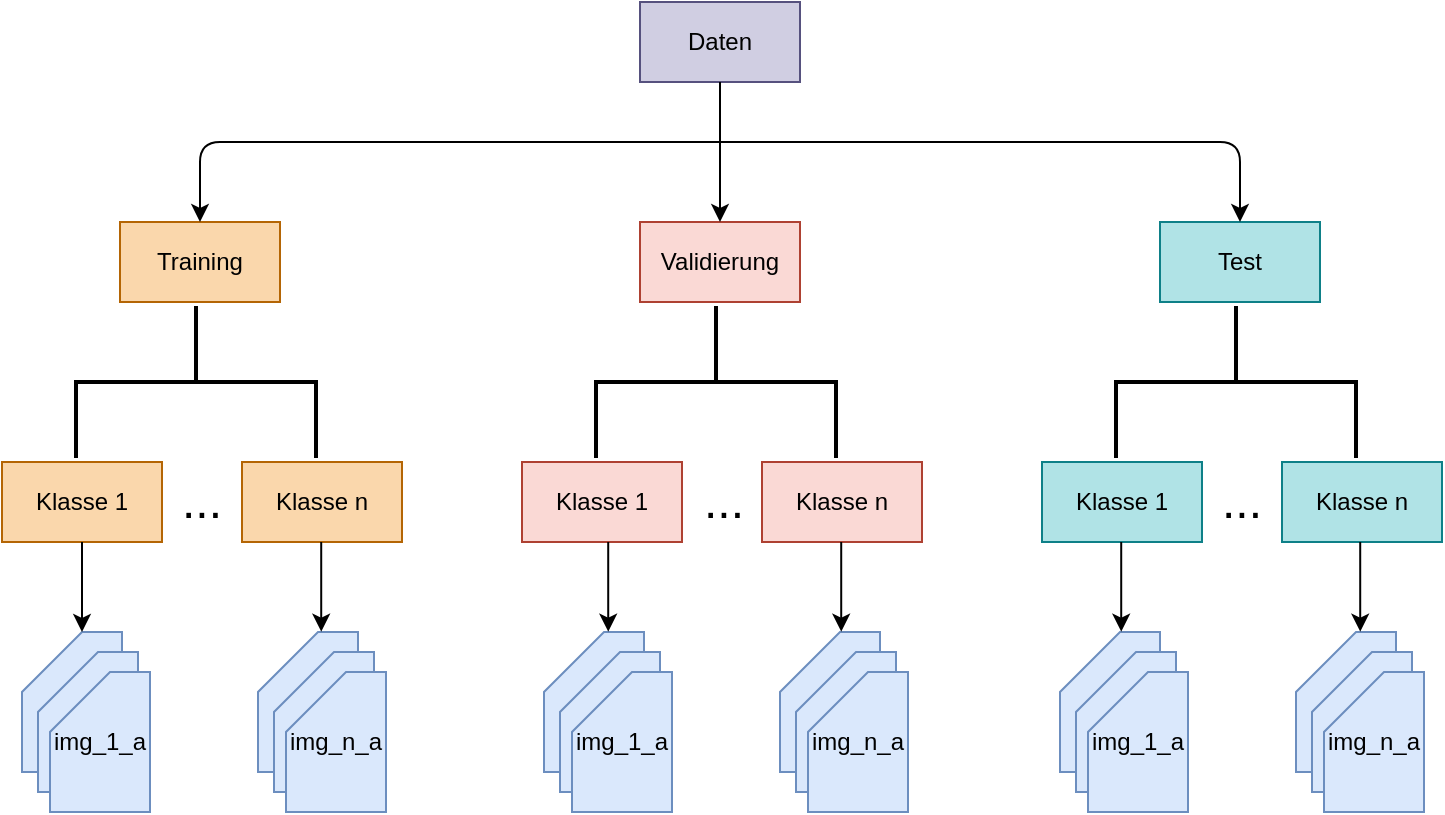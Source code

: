 <mxfile version="10.6.8" type="device"><diagram id="p5ZB-do-Ggq3akwPE18R" name="Page-1"><mxGraphModel dx="984" dy="508" grid="1" gridSize="10" guides="1" tooltips="1" connect="1" arrows="1" fold="1" page="1" pageScale="1" pageWidth="827" pageHeight="1169" math="0" shadow="0"><root><mxCell id="0"/><mxCell id="1" parent="0"/><mxCell id="XMgv6AVykWTxPRxxeg2G-46" value="Klasse 1" style="rounded=0;whiteSpace=wrap;html=1;fillColor=#fad7ac;strokeColor=#b46504;" vertex="1" parent="1"><mxGeometry x="39" y="240" width="80" height="40" as="geometry"/></mxCell><mxCell id="XMgv6AVykWTxPRxxeg2G-47" value="Klasse n" style="rounded=0;whiteSpace=wrap;html=1;fillColor=#fad7ac;strokeColor=#b46504;" vertex="1" parent="1"><mxGeometry x="159" y="240" width="80" height="40" as="geometry"/></mxCell><mxCell id="XMgv6AVykWTxPRxxeg2G-48" value="Training" style="rounded=0;whiteSpace=wrap;html=1;fillColor=#fad7ac;strokeColor=#b46504;" vertex="1" parent="1"><mxGeometry x="98" y="120" width="80" height="40" as="geometry"/></mxCell><mxCell id="XMgv6AVykWTxPRxxeg2G-49" value="" style="strokeWidth=2;html=1;shape=mxgraph.flowchart.annotation_2;align=left;pointerEvents=1;rotation=90;" vertex="1" parent="1"><mxGeometry x="98" y="140" width="76" height="120" as="geometry"/></mxCell><mxCell id="XMgv6AVykWTxPRxxeg2G-50" value="&lt;span&gt;Klasse 1&lt;/span&gt;" style="rounded=0;whiteSpace=wrap;html=1;fillColor=#fad9d5;strokeColor=#ae4132;" vertex="1" parent="1"><mxGeometry x="299" y="240" width="80" height="40" as="geometry"/></mxCell><mxCell id="XMgv6AVykWTxPRxxeg2G-51" value="&lt;span&gt;Klasse n&lt;/span&gt;" style="rounded=0;whiteSpace=wrap;html=1;fillColor=#fad9d5;strokeColor=#ae4132;" vertex="1" parent="1"><mxGeometry x="419" y="240" width="80" height="40" as="geometry"/></mxCell><mxCell id="XMgv6AVykWTxPRxxeg2G-52" value="Validierung" style="rounded=0;whiteSpace=wrap;html=1;fillColor=#fad9d5;strokeColor=#ae4132;" vertex="1" parent="1"><mxGeometry x="358" y="120" width="80" height="40" as="geometry"/></mxCell><mxCell id="XMgv6AVykWTxPRxxeg2G-53" value="" style="strokeWidth=2;html=1;shape=mxgraph.flowchart.annotation_2;align=left;pointerEvents=1;rotation=90;" vertex="1" parent="1"><mxGeometry x="358" y="140" width="76" height="120" as="geometry"/></mxCell><mxCell id="XMgv6AVykWTxPRxxeg2G-54" value="&lt;span&gt;Klasse 1&lt;/span&gt;" style="rounded=0;whiteSpace=wrap;html=1;fillColor=#b0e3e6;strokeColor=#0e8088;" vertex="1" parent="1"><mxGeometry x="559" y="240" width="80" height="40" as="geometry"/></mxCell><mxCell id="XMgv6AVykWTxPRxxeg2G-55" value="&lt;span&gt;Klasse n&lt;/span&gt;" style="rounded=0;whiteSpace=wrap;html=1;fillColor=#b0e3e6;strokeColor=#0e8088;" vertex="1" parent="1"><mxGeometry x="679" y="240" width="80" height="40" as="geometry"/></mxCell><mxCell id="XMgv6AVykWTxPRxxeg2G-56" value="Test" style="rounded=0;whiteSpace=wrap;html=1;fillColor=#b0e3e6;strokeColor=#0e8088;" vertex="1" parent="1"><mxGeometry x="618" y="120" width="80" height="40" as="geometry"/></mxCell><mxCell id="XMgv6AVykWTxPRxxeg2G-57" value="" style="strokeWidth=2;html=1;shape=mxgraph.flowchart.annotation_2;align=left;pointerEvents=1;rotation=90;" vertex="1" parent="1"><mxGeometry x="618" y="140" width="76" height="120" as="geometry"/></mxCell><mxCell id="XMgv6AVykWTxPRxxeg2G-58" value="Daten" style="rounded=0;whiteSpace=wrap;html=1;fillColor=#d0cee2;strokeColor=#56517e;" vertex="1" parent="1"><mxGeometry x="358" y="10" width="80" height="40" as="geometry"/></mxCell><mxCell id="XMgv6AVykWTxPRxxeg2G-59" value="" style="endArrow=classic;html=1;exitX=0.5;exitY=1;exitDx=0;exitDy=0;entryX=0.5;entryY=0;entryDx=0;entryDy=0;" edge="1" parent="1" source="XMgv6AVykWTxPRxxeg2G-58" target="XMgv6AVykWTxPRxxeg2G-52"><mxGeometry width="50" height="50" relative="1" as="geometry"><mxPoint x="260" y="80" as="sourcePoint"/><mxPoint x="260" y="160" as="targetPoint"/></mxGeometry></mxCell><mxCell id="XMgv6AVykWTxPRxxeg2G-60" value="" style="endArrow=classic;html=1;entryX=0.5;entryY=0;entryDx=0;entryDy=0;" edge="1" parent="1" target="XMgv6AVykWTxPRxxeg2G-48"><mxGeometry width="50" height="50" relative="1" as="geometry"><mxPoint x="400" y="80" as="sourcePoint"/><mxPoint x="140" y="80" as="targetPoint"/><Array as="points"><mxPoint x="138" y="80"/></Array></mxGeometry></mxCell><mxCell id="XMgv6AVykWTxPRxxeg2G-61" value="" style="endArrow=classic;html=1;entryX=0.5;entryY=0;entryDx=0;entryDy=0;" edge="1" parent="1" target="XMgv6AVykWTxPRxxeg2G-56"><mxGeometry width="50" height="50" relative="1" as="geometry"><mxPoint x="400" y="80" as="sourcePoint"/><mxPoint x="90" y="300" as="targetPoint"/><Array as="points"><mxPoint x="658" y="80"/></Array></mxGeometry></mxCell><mxCell id="XMgv6AVykWTxPRxxeg2G-62" value="&lt;font style=&quot;font-size: 24px&quot;&gt;...&lt;/font&gt;" style="text;html=1;strokeColor=none;fillColor=none;align=center;verticalAlign=middle;whiteSpace=wrap;rounded=0;" vertex="1" parent="1"><mxGeometry x="119" y="250" width="40" height="20" as="geometry"/></mxCell><mxCell id="XMgv6AVykWTxPRxxeg2G-63" value="&lt;font style=&quot;font-size: 24px&quot;&gt;...&lt;/font&gt;" style="text;html=1;strokeColor=none;fillColor=none;align=center;verticalAlign=middle;whiteSpace=wrap;rounded=0;" vertex="1" parent="1"><mxGeometry x="380" y="250" width="40" height="20" as="geometry"/></mxCell><mxCell id="XMgv6AVykWTxPRxxeg2G-64" value="&lt;font style=&quot;font-size: 24px&quot;&gt;...&lt;/font&gt;" style="text;html=1;strokeColor=none;fillColor=none;align=center;verticalAlign=middle;whiteSpace=wrap;rounded=0;" vertex="1" parent="1"><mxGeometry x="639" y="250" width="40" height="20" as="geometry"/></mxCell><mxCell id="XMgv6AVykWTxPRxxeg2G-82" value="" style="shape=card;whiteSpace=wrap;html=1;fillColor=#dae8fc;strokeColor=#6c8ebf;" vertex="1" parent="1"><mxGeometry x="49" y="325" width="50" height="70" as="geometry"/></mxCell><mxCell id="XMgv6AVykWTxPRxxeg2G-88" value="" style="shape=card;whiteSpace=wrap;html=1;fillColor=#dae8fc;strokeColor=#6c8ebf;" vertex="1" parent="1"><mxGeometry x="57" y="335" width="50" height="70" as="geometry"/></mxCell><mxCell id="XMgv6AVykWTxPRxxeg2G-89" value="img_1_a" style="shape=card;whiteSpace=wrap;html=1;fillColor=#dae8fc;strokeColor=#6c8ebf;" vertex="1" parent="1"><mxGeometry x="63" y="345" width="50" height="70" as="geometry"/></mxCell><mxCell id="XMgv6AVykWTxPRxxeg2G-91" value="" style="shape=card;whiteSpace=wrap;html=1;fillColor=#dae8fc;strokeColor=#6c8ebf;" vertex="1" parent="1"><mxGeometry x="167" y="325" width="50" height="70" as="geometry"/></mxCell><mxCell id="XMgv6AVykWTxPRxxeg2G-92" value="" style="shape=card;whiteSpace=wrap;html=1;fillColor=#dae8fc;strokeColor=#6c8ebf;" vertex="1" parent="1"><mxGeometry x="175" y="335" width="50" height="70" as="geometry"/></mxCell><mxCell id="XMgv6AVykWTxPRxxeg2G-93" value="&lt;span&gt;img_n_a&lt;/span&gt;" style="shape=card;whiteSpace=wrap;html=1;fillColor=#dae8fc;strokeColor=#6c8ebf;" vertex="1" parent="1"><mxGeometry x="181" y="345" width="50" height="70" as="geometry"/></mxCell><mxCell id="XMgv6AVykWTxPRxxeg2G-94" value="" style="shape=card;whiteSpace=wrap;html=1;fillColor=#dae8fc;strokeColor=#6c8ebf;" vertex="1" parent="1"><mxGeometry x="310" y="325" width="50" height="70" as="geometry"/></mxCell><mxCell id="XMgv6AVykWTxPRxxeg2G-95" value="" style="shape=card;whiteSpace=wrap;html=1;fillColor=#dae8fc;strokeColor=#6c8ebf;" vertex="1" parent="1"><mxGeometry x="318" y="335" width="50" height="70" as="geometry"/></mxCell><mxCell id="XMgv6AVykWTxPRxxeg2G-96" value="&lt;span&gt;img_1_a&lt;/span&gt;" style="shape=card;whiteSpace=wrap;html=1;fillColor=#dae8fc;strokeColor=#6c8ebf;" vertex="1" parent="1"><mxGeometry x="324" y="345" width="50" height="70" as="geometry"/></mxCell><mxCell id="XMgv6AVykWTxPRxxeg2G-97" value="" style="shape=card;whiteSpace=wrap;html=1;fillColor=#dae8fc;strokeColor=#6c8ebf;" vertex="1" parent="1"><mxGeometry x="428" y="325" width="50" height="70" as="geometry"/></mxCell><mxCell id="XMgv6AVykWTxPRxxeg2G-98" value="" style="shape=card;whiteSpace=wrap;html=1;fillColor=#dae8fc;strokeColor=#6c8ebf;" vertex="1" parent="1"><mxGeometry x="436" y="335" width="50" height="70" as="geometry"/></mxCell><mxCell id="XMgv6AVykWTxPRxxeg2G-99" value="&lt;span&gt;img_n_a&lt;/span&gt;" style="shape=card;whiteSpace=wrap;html=1;fillColor=#dae8fc;strokeColor=#6c8ebf;" vertex="1" parent="1"><mxGeometry x="442" y="345" width="50" height="70" as="geometry"/></mxCell><mxCell id="XMgv6AVykWTxPRxxeg2G-101" value="" style="shape=card;whiteSpace=wrap;html=1;fillColor=#dae8fc;strokeColor=#6c8ebf;" vertex="1" parent="1"><mxGeometry x="568" y="325" width="50" height="70" as="geometry"/></mxCell><mxCell id="XMgv6AVykWTxPRxxeg2G-102" value="" style="shape=card;whiteSpace=wrap;html=1;fillColor=#dae8fc;strokeColor=#6c8ebf;" vertex="1" parent="1"><mxGeometry x="576" y="335" width="50" height="70" as="geometry"/></mxCell><mxCell id="XMgv6AVykWTxPRxxeg2G-103" value="&lt;span&gt;img_1_a&lt;/span&gt;" style="shape=card;whiteSpace=wrap;html=1;fillColor=#dae8fc;strokeColor=#6c8ebf;" vertex="1" parent="1"><mxGeometry x="582" y="345" width="50" height="70" as="geometry"/></mxCell><mxCell id="XMgv6AVykWTxPRxxeg2G-104" value="" style="shape=card;whiteSpace=wrap;html=1;fillColor=#dae8fc;strokeColor=#6c8ebf;" vertex="1" parent="1"><mxGeometry x="686" y="325" width="50" height="70" as="geometry"/></mxCell><mxCell id="XMgv6AVykWTxPRxxeg2G-105" value="" style="shape=card;whiteSpace=wrap;html=1;fillColor=#dae8fc;strokeColor=#6c8ebf;" vertex="1" parent="1"><mxGeometry x="694" y="335" width="50" height="70" as="geometry"/></mxCell><mxCell id="XMgv6AVykWTxPRxxeg2G-106" value="&lt;span&gt;img_n_a&lt;/span&gt;" style="shape=card;whiteSpace=wrap;html=1;fillColor=#dae8fc;strokeColor=#6c8ebf;" vertex="1" parent="1"><mxGeometry x="700" y="345" width="50" height="70" as="geometry"/></mxCell><mxCell id="XMgv6AVykWTxPRxxeg2G-107" value="" style="endArrow=classic;html=1;entryX=0;entryY=0;entryDx=30;entryDy=0;entryPerimeter=0;exitX=0.5;exitY=1;exitDx=0;exitDy=0;" edge="1" parent="1" source="XMgv6AVykWTxPRxxeg2G-46" target="XMgv6AVykWTxPRxxeg2G-82"><mxGeometry width="50" height="50" relative="1" as="geometry"><mxPoint x="40" y="490" as="sourcePoint"/><mxPoint x="90" y="440" as="targetPoint"/></mxGeometry></mxCell><mxCell id="XMgv6AVykWTxPRxxeg2G-109" value="" style="endArrow=classic;html=1;entryX=0;entryY=0;entryDx=30;entryDy=0;entryPerimeter=0;exitX=0.5;exitY=1;exitDx=0;exitDy=0;" edge="1" parent="1"><mxGeometry width="50" height="50" relative="1" as="geometry"><mxPoint x="198.603" y="280" as="sourcePoint"/><mxPoint x="198.603" y="324.828" as="targetPoint"/></mxGeometry></mxCell><mxCell id="XMgv6AVykWTxPRxxeg2G-110" value="" style="endArrow=classic;html=1;entryX=0;entryY=0;entryDx=30;entryDy=0;entryPerimeter=0;exitX=0.5;exitY=1;exitDx=0;exitDy=0;" edge="1" parent="1"><mxGeometry width="50" height="50" relative="1" as="geometry"><mxPoint x="342.103" y="280" as="sourcePoint"/><mxPoint x="342.103" y="324.828" as="targetPoint"/></mxGeometry></mxCell><mxCell id="XMgv6AVykWTxPRxxeg2G-112" value="" style="endArrow=classic;html=1;entryX=0;entryY=0;entryDx=30;entryDy=0;entryPerimeter=0;exitX=0.5;exitY=1;exitDx=0;exitDy=0;" edge="1" parent="1"><mxGeometry width="50" height="50" relative="1" as="geometry"><mxPoint x="458.603" y="280" as="sourcePoint"/><mxPoint x="458.603" y="324.828" as="targetPoint"/></mxGeometry></mxCell><mxCell id="XMgv6AVykWTxPRxxeg2G-113" value="" style="endArrow=classic;html=1;entryX=0;entryY=0;entryDx=30;entryDy=0;entryPerimeter=0;exitX=0.5;exitY=1;exitDx=0;exitDy=0;" edge="1" parent="1"><mxGeometry width="50" height="50" relative="1" as="geometry"><mxPoint x="598.603" y="280" as="sourcePoint"/><mxPoint x="598.603" y="324.828" as="targetPoint"/></mxGeometry></mxCell><mxCell id="XMgv6AVykWTxPRxxeg2G-114" value="" style="endArrow=classic;html=1;entryX=0;entryY=0;entryDx=30;entryDy=0;entryPerimeter=0;exitX=0.5;exitY=1;exitDx=0;exitDy=0;" edge="1" parent="1"><mxGeometry width="50" height="50" relative="1" as="geometry"><mxPoint x="718.103" y="280" as="sourcePoint"/><mxPoint x="718.103" y="324.828" as="targetPoint"/></mxGeometry></mxCell></root></mxGraphModel></diagram></mxfile>